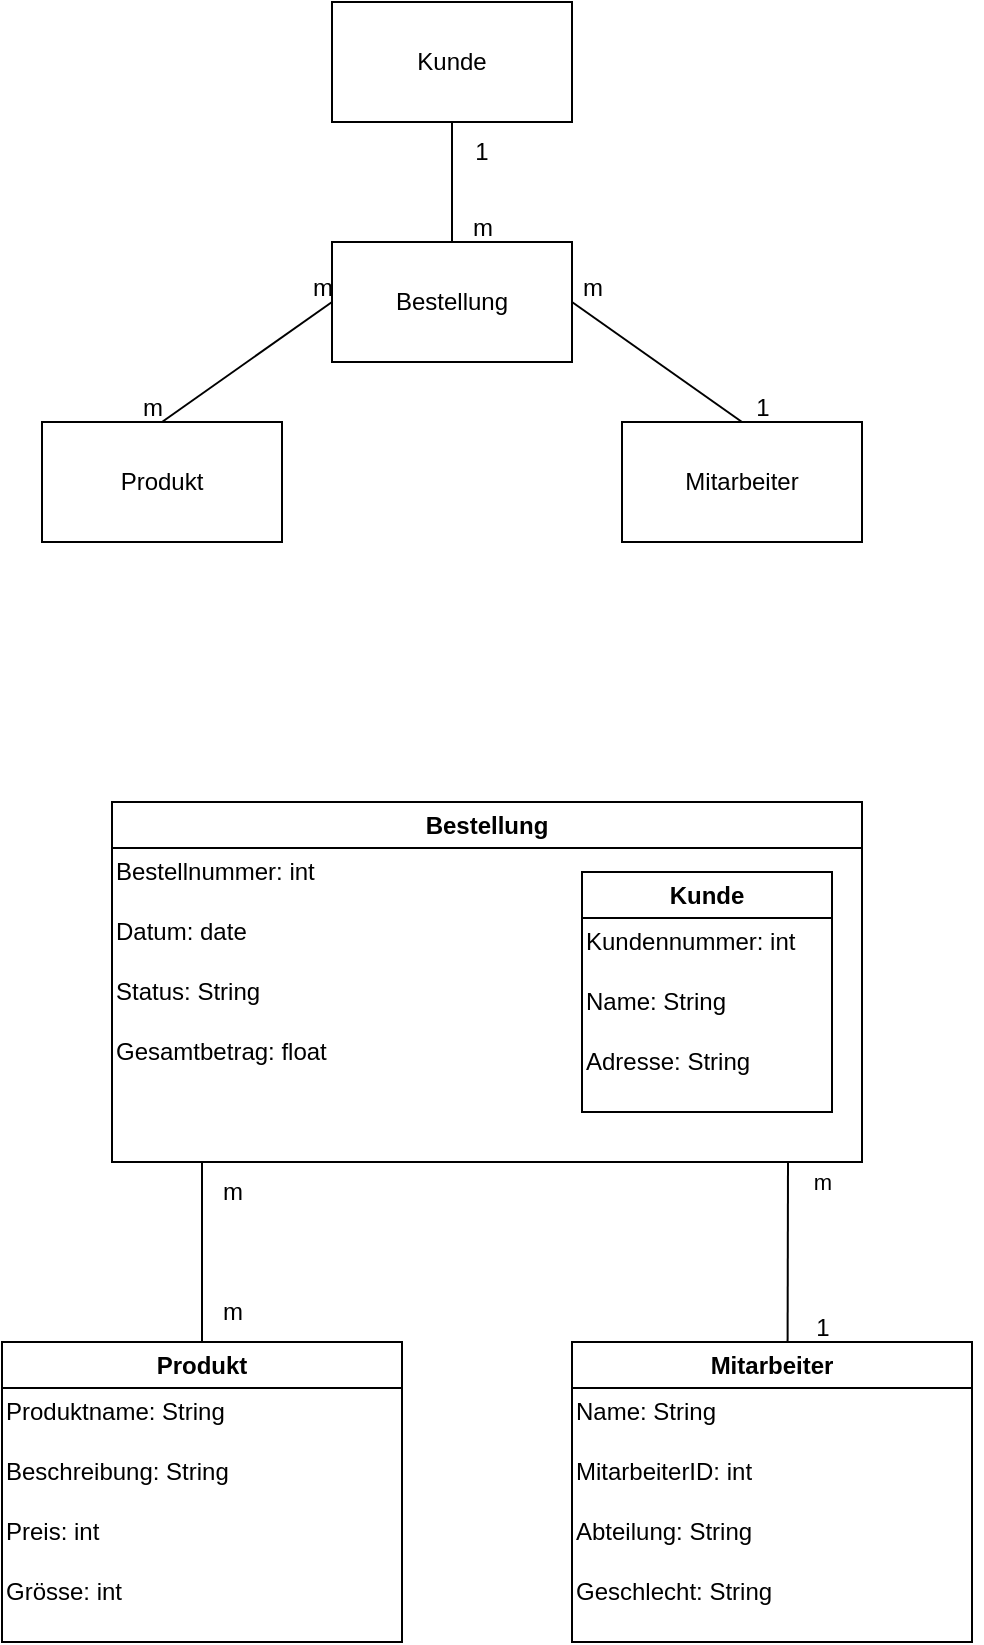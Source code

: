 <mxfile version="24.4.13" type="google">
  <diagram id="R2lEEEUBdFMjLlhIrx00" name="Page-1">
    <mxGraphModel dx="794" dy="500" grid="1" gridSize="10" guides="1" tooltips="1" connect="1" arrows="1" fold="1" page="1" pageScale="1" pageWidth="850" pageHeight="1100" math="0" shadow="0" extFonts="Permanent Marker^https://fonts.googleapis.com/css?family=Permanent+Marker">
      <root>
        <mxCell id="0" />
        <mxCell id="1" parent="0" />
        <mxCell id="gMkkmay06IK2mc3bHJ9z-2" value="Produkt" style="rounded=0;whiteSpace=wrap;html=1;" vertex="1" parent="1">
          <mxGeometry x="160" y="230" width="120" height="60" as="geometry" />
        </mxCell>
        <mxCell id="gMkkmay06IK2mc3bHJ9z-3" value="Kunde" style="rounded=0;whiteSpace=wrap;html=1;" vertex="1" parent="1">
          <mxGeometry x="305" y="20" width="120" height="60" as="geometry" />
        </mxCell>
        <mxCell id="gMkkmay06IK2mc3bHJ9z-4" value="Bestellung" style="rounded=0;whiteSpace=wrap;html=1;" vertex="1" parent="1">
          <mxGeometry x="305" y="140" width="120" height="60" as="geometry" />
        </mxCell>
        <mxCell id="gMkkmay06IK2mc3bHJ9z-5" value="Mitarbeiter" style="rounded=0;whiteSpace=wrap;html=1;" vertex="1" parent="1">
          <mxGeometry x="450" y="230" width="120" height="60" as="geometry" />
        </mxCell>
        <mxCell id="gMkkmay06IK2mc3bHJ9z-18" value="" style="endArrow=none;html=1;rounded=0;exitX=0.5;exitY=1;exitDx=0;exitDy=0;entryX=0.5;entryY=0;entryDx=0;entryDy=0;" edge="1" parent="1" source="gMkkmay06IK2mc3bHJ9z-3" target="gMkkmay06IK2mc3bHJ9z-4">
          <mxGeometry width="50" height="50" relative="1" as="geometry">
            <mxPoint x="300" y="220" as="sourcePoint" />
            <mxPoint x="350" y="170" as="targetPoint" />
          </mxGeometry>
        </mxCell>
        <mxCell id="gMkkmay06IK2mc3bHJ9z-19" value="1" style="text;html=1;align=center;verticalAlign=middle;whiteSpace=wrap;rounded=0;" vertex="1" parent="1">
          <mxGeometry x="350" y="80" width="60" height="30" as="geometry" />
        </mxCell>
        <mxCell id="gMkkmay06IK2mc3bHJ9z-20" value="m" style="text;html=1;align=center;verticalAlign=middle;resizable=0;points=[];autosize=1;strokeColor=none;fillColor=none;" vertex="1" parent="1">
          <mxGeometry x="365" y="118" width="30" height="30" as="geometry" />
        </mxCell>
        <mxCell id="gMkkmay06IK2mc3bHJ9z-21" value="" style="endArrow=none;html=1;rounded=0;exitX=0.5;exitY=0;exitDx=0;exitDy=0;entryX=0;entryY=0.5;entryDx=0;entryDy=0;" edge="1" parent="1" source="gMkkmay06IK2mc3bHJ9z-2" target="gMkkmay06IK2mc3bHJ9z-4">
          <mxGeometry width="50" height="50" relative="1" as="geometry">
            <mxPoint x="290" y="220" as="sourcePoint" />
            <mxPoint x="340" y="170" as="targetPoint" />
          </mxGeometry>
        </mxCell>
        <mxCell id="gMkkmay06IK2mc3bHJ9z-22" value="" style="endArrow=none;html=1;rounded=0;entryX=1;entryY=0.5;entryDx=0;entryDy=0;exitX=0.5;exitY=0;exitDx=0;exitDy=0;" edge="1" parent="1" source="gMkkmay06IK2mc3bHJ9z-5" target="gMkkmay06IK2mc3bHJ9z-4">
          <mxGeometry width="50" height="50" relative="1" as="geometry">
            <mxPoint x="290" y="220" as="sourcePoint" />
            <mxPoint x="340" y="170" as="targetPoint" />
          </mxGeometry>
        </mxCell>
        <mxCell id="gMkkmay06IK2mc3bHJ9z-23" value="m" style="text;html=1;align=center;verticalAlign=middle;resizable=0;points=[];autosize=1;strokeColor=none;fillColor=none;" vertex="1" parent="1">
          <mxGeometry x="420" y="148" width="30" height="30" as="geometry" />
        </mxCell>
        <mxCell id="gMkkmay06IK2mc3bHJ9z-24" value="1" style="text;html=1;align=center;verticalAlign=middle;resizable=0;points=[];autosize=1;strokeColor=none;fillColor=none;" vertex="1" parent="1">
          <mxGeometry x="505" y="208" width="30" height="30" as="geometry" />
        </mxCell>
        <mxCell id="gMkkmay06IK2mc3bHJ9z-25" value="m" style="text;html=1;align=center;verticalAlign=middle;resizable=0;points=[];autosize=1;strokeColor=none;fillColor=none;" vertex="1" parent="1">
          <mxGeometry x="285" y="148" width="30" height="30" as="geometry" />
        </mxCell>
        <mxCell id="gMkkmay06IK2mc3bHJ9z-26" value="m" style="text;html=1;align=center;verticalAlign=middle;resizable=0;points=[];autosize=1;strokeColor=none;fillColor=none;" vertex="1" parent="1">
          <mxGeometry x="200" y="208" width="30" height="30" as="geometry" />
        </mxCell>
        <mxCell id="gMkkmay06IK2mc3bHJ9z-46" value="Bestellung" style="swimlane;whiteSpace=wrap;html=1;" vertex="1" parent="1">
          <mxGeometry x="195" y="420" width="375" height="180" as="geometry" />
        </mxCell>
        <mxCell id="gMkkmay06IK2mc3bHJ9z-47" value="Bestellnummer: int" style="text;html=1;align=left;verticalAlign=middle;whiteSpace=wrap;rounded=0;" vertex="1" parent="gMkkmay06IK2mc3bHJ9z-46">
          <mxGeometry y="20" width="200" height="30" as="geometry" />
        </mxCell>
        <mxCell id="gMkkmay06IK2mc3bHJ9z-48" value="Datum: date" style="text;html=1;align=left;verticalAlign=middle;whiteSpace=wrap;rounded=0;" vertex="1" parent="gMkkmay06IK2mc3bHJ9z-46">
          <mxGeometry y="50" width="200" height="30" as="geometry" />
        </mxCell>
        <mxCell id="gMkkmay06IK2mc3bHJ9z-49" value="Status: String" style="text;html=1;align=left;verticalAlign=middle;whiteSpace=wrap;rounded=0;" vertex="1" parent="gMkkmay06IK2mc3bHJ9z-46">
          <mxGeometry y="80" width="200" height="30" as="geometry" />
        </mxCell>
        <mxCell id="gMkkmay06IK2mc3bHJ9z-50" value="Gesamtbetrag: float" style="text;html=1;align=left;verticalAlign=middle;whiteSpace=wrap;rounded=0;" vertex="1" parent="gMkkmay06IK2mc3bHJ9z-46">
          <mxGeometry y="110" width="200" height="30" as="geometry" />
        </mxCell>
        <mxCell id="gMkkmay06IK2mc3bHJ9z-40" value="Kunde" style="swimlane;whiteSpace=wrap;html=1;" vertex="1" parent="gMkkmay06IK2mc3bHJ9z-46">
          <mxGeometry x="235" y="35" width="125" height="120" as="geometry" />
        </mxCell>
        <mxCell id="gMkkmay06IK2mc3bHJ9z-42" value="Kundennummer: int" style="text;html=1;align=left;verticalAlign=middle;whiteSpace=wrap;rounded=0;" vertex="1" parent="gMkkmay06IK2mc3bHJ9z-40">
          <mxGeometry y="20" width="200" height="30" as="geometry" />
        </mxCell>
        <mxCell id="gMkkmay06IK2mc3bHJ9z-43" value="Name: String" style="text;html=1;align=left;verticalAlign=middle;whiteSpace=wrap;rounded=0;" vertex="1" parent="gMkkmay06IK2mc3bHJ9z-40">
          <mxGeometry y="50" width="200" height="30" as="geometry" />
        </mxCell>
        <mxCell id="gMkkmay06IK2mc3bHJ9z-44" value="Adresse: String" style="text;html=1;align=left;verticalAlign=middle;whiteSpace=wrap;rounded=0;" vertex="1" parent="gMkkmay06IK2mc3bHJ9z-40">
          <mxGeometry y="80" width="200" height="30" as="geometry" />
        </mxCell>
        <mxCell id="gMkkmay06IK2mc3bHJ9z-51" value="Produkt" style="swimlane;whiteSpace=wrap;html=1;startSize=23;" vertex="1" parent="1">
          <mxGeometry x="140" y="690" width="200" height="150" as="geometry" />
        </mxCell>
        <mxCell id="gMkkmay06IK2mc3bHJ9z-52" value="Produktname: String" style="text;html=1;align=left;verticalAlign=middle;whiteSpace=wrap;rounded=0;" vertex="1" parent="gMkkmay06IK2mc3bHJ9z-51">
          <mxGeometry y="20" width="200" height="30" as="geometry" />
        </mxCell>
        <mxCell id="gMkkmay06IK2mc3bHJ9z-53" value="Beschreibung: String" style="text;html=1;align=left;verticalAlign=middle;whiteSpace=wrap;rounded=0;" vertex="1" parent="gMkkmay06IK2mc3bHJ9z-51">
          <mxGeometry y="50" width="200" height="30" as="geometry" />
        </mxCell>
        <mxCell id="gMkkmay06IK2mc3bHJ9z-54" value="Preis: int" style="text;html=1;align=left;verticalAlign=middle;whiteSpace=wrap;rounded=0;" vertex="1" parent="gMkkmay06IK2mc3bHJ9z-51">
          <mxGeometry y="80" width="200" height="30" as="geometry" />
        </mxCell>
        <mxCell id="gMkkmay06IK2mc3bHJ9z-55" value="Grösse: int" style="text;html=1;align=left;verticalAlign=middle;whiteSpace=wrap;rounded=0;" vertex="1" parent="gMkkmay06IK2mc3bHJ9z-51">
          <mxGeometry y="110" width="200" height="30" as="geometry" />
        </mxCell>
        <mxCell id="gMkkmay06IK2mc3bHJ9z-64" value="Mitarbeiter" style="swimlane;whiteSpace=wrap;html=1;startSize=23;" vertex="1" parent="1">
          <mxGeometry x="425" y="690" width="200" height="150" as="geometry" />
        </mxCell>
        <mxCell id="gMkkmay06IK2mc3bHJ9z-65" value="Name: String" style="text;html=1;align=left;verticalAlign=middle;whiteSpace=wrap;rounded=0;" vertex="1" parent="gMkkmay06IK2mc3bHJ9z-64">
          <mxGeometry y="20" width="200" height="30" as="geometry" />
        </mxCell>
        <mxCell id="gMkkmay06IK2mc3bHJ9z-66" value="MitarbeiterID: int" style="text;html=1;align=left;verticalAlign=middle;whiteSpace=wrap;rounded=0;" vertex="1" parent="gMkkmay06IK2mc3bHJ9z-64">
          <mxGeometry y="50" width="200" height="30" as="geometry" />
        </mxCell>
        <mxCell id="gMkkmay06IK2mc3bHJ9z-68" value="Abteilung: String" style="text;html=1;align=left;verticalAlign=middle;whiteSpace=wrap;rounded=0;" vertex="1" parent="gMkkmay06IK2mc3bHJ9z-64">
          <mxGeometry y="80" width="200" height="30" as="geometry" />
        </mxCell>
        <mxCell id="gMkkmay06IK2mc3bHJ9z-69" value="Geschlecht: String" style="text;html=1;align=left;verticalAlign=middle;whiteSpace=wrap;rounded=0;" vertex="1" parent="gMkkmay06IK2mc3bHJ9z-64">
          <mxGeometry y="110" width="200" height="30" as="geometry" />
        </mxCell>
        <mxCell id="gMkkmay06IK2mc3bHJ9z-70" value="" style="endArrow=none;html=1;rounded=0;exitX=0.5;exitY=0;exitDx=0;exitDy=0;" edge="1" parent="1" source="gMkkmay06IK2mc3bHJ9z-51">
          <mxGeometry width="50" height="50" relative="1" as="geometry">
            <mxPoint x="280" y="680" as="sourcePoint" />
            <mxPoint x="240" y="600" as="targetPoint" />
          </mxGeometry>
        </mxCell>
        <mxCell id="gMkkmay06IK2mc3bHJ9z-74" value="" style="endArrow=none;html=1;rounded=0;exitX=0.539;exitY=0.001;exitDx=0;exitDy=0;exitPerimeter=0;" edge="1" parent="1" source="gMkkmay06IK2mc3bHJ9z-64">
          <mxGeometry width="50" height="50" relative="1" as="geometry">
            <mxPoint x="280" y="680" as="sourcePoint" />
            <mxPoint x="533" y="600" as="targetPoint" />
          </mxGeometry>
        </mxCell>
        <mxCell id="gMkkmay06IK2mc3bHJ9z-77" value="m" style="edgeLabel;html=1;align=center;verticalAlign=middle;resizable=0;points=[];" vertex="1" connectable="0" parent="gMkkmay06IK2mc3bHJ9z-74">
          <mxGeometry x="0.859" y="-3" relative="1" as="geometry">
            <mxPoint x="14" y="4" as="offset" />
          </mxGeometry>
        </mxCell>
        <mxCell id="gMkkmay06IK2mc3bHJ9z-75" value="m" style="text;html=1;align=center;verticalAlign=middle;resizable=0;points=[];autosize=1;strokeColor=none;fillColor=none;" vertex="1" parent="1">
          <mxGeometry x="240" y="600" width="30" height="30" as="geometry" />
        </mxCell>
        <mxCell id="gMkkmay06IK2mc3bHJ9z-76" value="m" style="text;html=1;align=center;verticalAlign=middle;resizable=0;points=[];autosize=1;strokeColor=none;fillColor=none;" vertex="1" parent="1">
          <mxGeometry x="240" y="660" width="30" height="30" as="geometry" />
        </mxCell>
        <mxCell id="gMkkmay06IK2mc3bHJ9z-78" value="1" style="text;html=1;align=center;verticalAlign=middle;resizable=0;points=[];autosize=1;strokeColor=none;fillColor=none;" vertex="1" parent="1">
          <mxGeometry x="535" y="668" width="30" height="30" as="geometry" />
        </mxCell>
      </root>
    </mxGraphModel>
  </diagram>
</mxfile>
